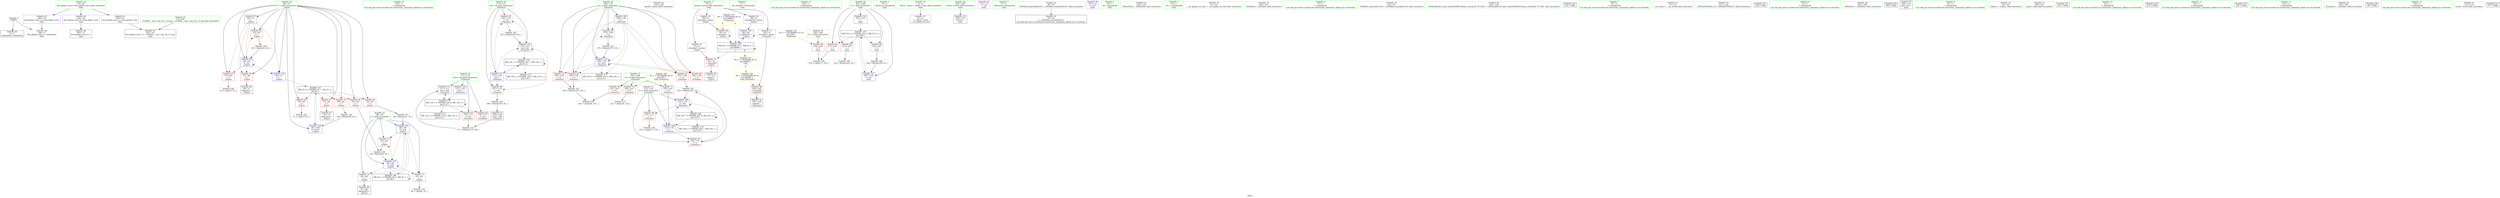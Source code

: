 digraph "SVFG" {
	label="SVFG";

	Node0x55ae39df7350 [shape=record,color=grey,label="{NodeID: 0\nNullPtr}"];
	Node0x55ae39df7350 -> Node0x55ae39e11f80[style=solid];
	Node0x55ae39df7350 -> Node0x55ae39e12350[style=solid];
	Node0x55ae39e12450 [shape=record,color=blue,label="{NodeID: 97\n46\<--51\ni\<--\n_Z3prev\n}"];
	Node0x55ae39e12450 -> Node0x55ae39e14000[style=dashed];
	Node0x55ae39e12450 -> Node0x55ae39e140d0[style=dashed];
	Node0x55ae39e12450 -> Node0x55ae39e141a0[style=dashed];
	Node0x55ae39e12450 -> Node0x55ae39e125f0[style=dashed];
	Node0x55ae39e12450 -> Node0x55ae39e126c0[style=dashed];
	Node0x55ae39e10360 [shape=record,color=green,label="{NodeID: 14\n136\<--1\n\<--dummyObj\nCan only get source location for instruction, argument, global var or function.}"];
	Node0x55ae39e16fb0 [shape=record,color=blue,label="{NodeID: 111\n111\<--171\nans\<--add\n_Z5main2v\n}"];
	Node0x55ae39e16fb0 -> Node0x55ae39e24690[style=dashed];
	Node0x55ae39e110d0 [shape=record,color=green,label="{NodeID: 28\n109\<--110\np\<--p_field_insensitive\n_Z5main2v\n}"];
	Node0x55ae39e110d0 -> Node0x55ae39e14c30[style=solid];
	Node0x55ae39e110d0 -> Node0x55ae39e14d00[style=solid];
	Node0x55ae39e110d0 -> Node0x55ae39e14dd0[style=solid];
	Node0x55ae39e110d0 -> Node0x55ae39e14ea0[style=solid];
	Node0x55ae39e110d0 -> Node0x55ae39e14f70[style=solid];
	Node0x55ae39e110d0 -> Node0x55ae39e16ba0[style=solid];
	Node0x55ae39e110d0 -> Node0x55ae39e17080[style=solid];
	Node0x55ae39e11d80 [shape=record,color=green,label="{NodeID: 42\n225\<--226\nprintf\<--printf_field_insensitive\n}"];
	Node0x55ae39e139c0 [shape=record,color=purple,label="{NodeID: 56\n88\<--8\narrayidx10\<--prime\n_Z3prev\n}"];
	Node0x55ae39e139c0 -> Node0x55ae39e12860[style=solid];
	Node0x55ae39e19e90 [shape=record,color=grey,label="{NodeID: 153\n171 = Binary(170, 169, )\n}"];
	Node0x55ae39e19e90 -> Node0x55ae39e16fb0[style=solid];
	Node0x55ae39e145b0 [shape=record,color=red,label="{NodeID: 70\n99\<--46\n\<--i\n_Z3prev\n}"];
	Node0x55ae39e145b0 -> Node0x55ae39e19a10[style=solid];
	Node0x55ae39e20f90 [shape=record,color=black,label="{NodeID: 167\nMR_2V_6 = PHI(MR_2V_7, MR_2V_5, )\npts\{47 \}\n}"];
	Node0x55ae39e20f90 -> Node0x55ae39e14270[style=dashed];
	Node0x55ae39e20f90 -> Node0x55ae39e14340[style=dashed];
	Node0x55ae39e20f90 -> Node0x55ae39e14410[style=dashed];
	Node0x55ae39e20f90 -> Node0x55ae39e144e0[style=dashed];
	Node0x55ae39e20f90 -> Node0x55ae39e145b0[style=dashed];
	Node0x55ae39e20f90 -> Node0x55ae39e12a00[style=dashed];
	Node0x55ae39e15110 [shape=record,color=red,label="{NodeID: 84\n179\<--111\n\<--ans\n_Z5main2v\n}"];
	Node0x55ae39df7520 [shape=record,color=green,label="{NodeID: 1\n7\<--1\n__dso_handle\<--dummyObj\nGlob }"];
	Node0x55ae39e12520 [shape=record,color=blue,label="{NodeID: 98\n59\<--61\narrayidx\<--\n_Z3prev\n}"];
	Node0x55ae39e12520 -> Node0x55ae39e12520[style=dashed];
	Node0x55ae39e12520 -> Node0x55ae39e21990[style=dashed];
	Node0x55ae39e10460 [shape=record,color=green,label="{NodeID: 15\n159\<--1\n\<--dummyObj\nCan only get source location for instruction, argument, global var or function.}"];
	Node0x55ae39e15e00 [shape=record,color=yellow,style=double,label="{NodeID: 195\n21V_1 = ENCHI(MR_21V_0)\npts\{206 \}\nFun[main]}"];
	Node0x55ae39e15e00 -> Node0x55ae39e155f0[style=dashed];
	Node0x55ae39e17080 [shape=record,color=blue,label="{NodeID: 112\n109\<--176\np\<--inc9\n_Z5main2v\n}"];
	Node0x55ae39e17080 -> Node0x55ae39e14c30[style=dashed];
	Node0x55ae39e17080 -> Node0x55ae39e14d00[style=dashed];
	Node0x55ae39e17080 -> Node0x55ae39e14dd0[style=dashed];
	Node0x55ae39e17080 -> Node0x55ae39e14ea0[style=dashed];
	Node0x55ae39e17080 -> Node0x55ae39e14f70[style=dashed];
	Node0x55ae39e17080 -> Node0x55ae39e17080[style=dashed];
	Node0x55ae39e17080 -> Node0x55ae39e22390[style=dashed];
	Node0x55ae39e111a0 [shape=record,color=green,label="{NodeID: 29\n111\<--112\nans\<--ans_field_insensitive\n_Z5main2v\n}"];
	Node0x55ae39e111a0 -> Node0x55ae39e15040[style=solid];
	Node0x55ae39e111a0 -> Node0x55ae39e15110[style=solid];
	Node0x55ae39e111a0 -> Node0x55ae39e16b10[style=solid];
	Node0x55ae39e111a0 -> Node0x55ae39e16fb0[style=solid];
	Node0x55ae39e11e80 [shape=record,color=green,label="{NodeID: 43\n18\<--240\n_GLOBAL__sub_I_rng..58_2_0.cpp\<--_GLOBAL__sub_I_rng..58_2_0.cpp_field_insensitive\n}"];
	Node0x55ae39e11e80 -> Node0x55ae39e15a30[style=solid];
	Node0x55ae39e13a90 [shape=record,color=purple,label="{NodeID: 57\n145\<--8\narrayidx\<--prime\n_Z5main2v\n}"];
	Node0x55ae39e13a90 -> Node0x55ae39e15520[style=solid];
	Node0x55ae39e1a010 [shape=record,color=grey,label="{NodeID: 154\n168 = Binary(167, 65, )\n}"];
	Node0x55ae39e1a010 -> Node0x55ae39e13680[style=solid];
	Node0x55ae39e14680 [shape=record,color=red,label="{NodeID: 71\n83\<--48\n\<--j\n_Z3prev\n}"];
	Node0x55ae39e14680 -> Node0x55ae39e1a190[style=solid];
	Node0x55ae39e21490 [shape=record,color=black,label="{NodeID: 168\nMR_4V_2 = PHI(MR_4V_6, MR_4V_1, )\npts\{49 \}\n}"];
	Node0x55ae39e21490 -> Node0x55ae39e12790[style=dashed];
	Node0x55ae39e21490 -> Node0x55ae39e21490[style=dashed];
	Node0x55ae39e151e0 [shape=record,color=red,label="{NodeID: 85\n162\<--113\n\<--cnt\n_Z5main2v\n}"];
	Node0x55ae39e151e0 -> Node0x55ae39e13230[style=solid];
	Node0x55ae39df78b0 [shape=record,color=green,label="{NodeID: 2\n10\<--1\n_ZSt3cin\<--dummyObj\nGlob }"];
	Node0x55ae39e125f0 [shape=record,color=blue,label="{NodeID: 99\n46\<--64\ni\<--inc\n_Z3prev\n}"];
	Node0x55ae39e125f0 -> Node0x55ae39e14000[style=dashed];
	Node0x55ae39e125f0 -> Node0x55ae39e140d0[style=dashed];
	Node0x55ae39e125f0 -> Node0x55ae39e141a0[style=dashed];
	Node0x55ae39e125f0 -> Node0x55ae39e125f0[style=dashed];
	Node0x55ae39e125f0 -> Node0x55ae39e126c0[style=dashed];
	Node0x55ae39e10560 [shape=record,color=green,label="{NodeID: 16\n4\<--6\n_ZStL8__ioinit\<--_ZStL8__ioinit_field_insensitive\nGlob }"];
	Node0x55ae39e10560 -> Node0x55ae39e13750[style=solid];
	Node0x55ae39e17150 [shape=record,color=blue,label="{NodeID: 113\n203\<--125\nretval\<--\nmain\n}"];
	Node0x55ae39e11270 [shape=record,color=green,label="{NodeID: 30\n113\<--114\ncnt\<--cnt_field_insensitive\n_Z5main2v\n}"];
	Node0x55ae39e11270 -> Node0x55ae39e151e0[style=solid];
	Node0x55ae39e11270 -> Node0x55ae39e152b0[style=solid];
	Node0x55ae39e11270 -> Node0x55ae39e16c70[style=solid];
	Node0x55ae39e11270 -> Node0x55ae39e16ee0[style=solid];
	Node0x55ae39e11f80 [shape=record,color=black,label="{NodeID: 44\n2\<--3\ndummyVal\<--dummyVal\n}"];
	Node0x55ae39e13b60 [shape=record,color=purple,label="{NodeID: 58\n211\<--12\n\<--.str\nmain\n}"];
	Node0x55ae39e1a190 [shape=record,color=grey,label="{NodeID: 155\n84 = cmp(83, 55, )\n}"];
	Node0x55ae39e14750 [shape=record,color=red,label="{NodeID: 72\n86\<--48\n\<--j\n_Z3prev\n}"];
	Node0x55ae39e14750 -> Node0x55ae39e13410[style=solid];
	Node0x55ae39e21990 [shape=record,color=black,label="{NodeID: 169\nMR_6V_4 = PHI(MR_6V_7, MR_6V_2, )\npts\{90000 \}\n|{|<s3>8}}"];
	Node0x55ae39e21990 -> Node0x55ae39e148f0[style=dashed];
	Node0x55ae39e21990 -> Node0x55ae39e12860[style=dashed];
	Node0x55ae39e21990 -> Node0x55ae39e21990[style=dashed];
	Node0x55ae39e21990:s3 -> Node0x55ae39e2b070[style=dashed,color=blue];
	Node0x55ae39e152b0 [shape=record,color=red,label="{NodeID: 86\n167\<--113\n\<--cnt\n_Z5main2v\n}"];
	Node0x55ae39e152b0 -> Node0x55ae39e1a010[style=solid];
	Node0x55ae39df7940 [shape=record,color=green,label="{NodeID: 3\n11\<--1\n_ZSt4cout\<--dummyObj\nGlob }"];
	Node0x55ae39e126c0 [shape=record,color=blue,label="{NodeID: 100\n46\<--51\ni\<--\n_Z3prev\n}"];
	Node0x55ae39e126c0 -> Node0x55ae39e20f90[style=dashed];
	Node0x55ae39e10660 [shape=record,color=green,label="{NodeID: 17\n8\<--9\nprime\<--prime_field_insensitive\nGlob }"];
	Node0x55ae39e10660 -> Node0x55ae39e13820[style=solid];
	Node0x55ae39e10660 -> Node0x55ae39e138f0[style=solid];
	Node0x55ae39e10660 -> Node0x55ae39e139c0[style=solid];
	Node0x55ae39e10660 -> Node0x55ae39e13a90[style=solid];
	Node0x55ae39e15fc0 [shape=record,color=yellow,style=double,label="{NodeID: 197\n6V_1 = ENCHI(MR_6V_0)\npts\{90000 \}\nFun[main]|{<s0>8|<s1>8}}"];
	Node0x55ae39e15fc0:s0 -> Node0x55ae39e12520[style=dashed,color=red];
	Node0x55ae39e15fc0:s1 -> Node0x55ae39e21990[style=dashed,color=red];
	Node0x55ae39e17220 [shape=record,color=blue,label="{NodeID: 114\n207\<--125\nt\<--\nmain\n}"];
	Node0x55ae39e17220 -> Node0x55ae39e21e90[style=dashed];
	Node0x55ae39e11340 [shape=record,color=green,label="{NodeID: 31\n115\<--116\nx\<--x_field_insensitive\n_Z5main2v\n}"];
	Node0x55ae39e11340 -> Node0x55ae39e15380[style=solid];
	Node0x55ae39e11340 -> Node0x55ae39e15450[style=solid];
	Node0x55ae39e11340 -> Node0x55ae39e16d40[style=solid];
	Node0x55ae39e11340 -> Node0x55ae39e16e10[style=solid];
	Node0x55ae39e12080 [shape=record,color=black,label="{NodeID: 45\n29\<--30\n\<--_ZNSt8ios_base4InitD1Ev\nCan only get source location for instruction, argument, global var or function.}"];
	Node0x55ae39e13c30 [shape=record,color=purple,label="{NodeID: 59\n223\<--14\n\<--.str.1\nmain\n}"];
	Node0x55ae39e1a310 [shape=record,color=grey,label="{NodeID: 156\n142 = cmp(140, 141, )\n}"];
	Node0x55ae39e14820 [shape=record,color=red,label="{NodeID: 73\n93\<--48\n\<--j\n_Z3prev\n}"];
	Node0x55ae39e14820 -> Node0x55ae39e130b0[style=solid];
	Node0x55ae39e21e90 [shape=record,color=black,label="{NodeID: 170\nMR_23V_3 = PHI(MR_23V_4, MR_23V_2, )\npts\{208 \}\n}"];
	Node0x55ae39e21e90 -> Node0x55ae39e156c0[style=dashed];
	Node0x55ae39e21e90 -> Node0x55ae39e15790[style=dashed];
	Node0x55ae39e21e90 -> Node0x55ae39e15860[style=dashed];
	Node0x55ae39e21e90 -> Node0x55ae39e172f0[style=dashed];
	Node0x55ae39e15380 [shape=record,color=red,label="{NodeID: 87\n154\<--115\n\<--x\n_Z5main2v\n}"];
	Node0x55ae39e15380 -> Node0x55ae39e19590[style=solid];
	Node0x55ae39e0f610 [shape=record,color=green,label="{NodeID: 4\n12\<--1\n.str\<--dummyObj\nGlob }"];
	Node0x55ae39e12790 [shape=record,color=blue,label="{NodeID: 101\n48\<--80\nj\<--mul\n_Z3prev\n}"];
	Node0x55ae39e12790 -> Node0x55ae39e14680[style=dashed];
	Node0x55ae39e12790 -> Node0x55ae39e14750[style=dashed];
	Node0x55ae39e12790 -> Node0x55ae39e14820[style=dashed];
	Node0x55ae39e12790 -> Node0x55ae39e12930[style=dashed];
	Node0x55ae39e12790 -> Node0x55ae39e21490[style=dashed];
	Node0x55ae39e10760 [shape=record,color=green,label="{NodeID: 18\n16\<--20\nllvm.global_ctors\<--llvm.global_ctors_field_insensitive\nGlob }"];
	Node0x55ae39e10760 -> Node0x55ae39e13d00[style=solid];
	Node0x55ae39e10760 -> Node0x55ae39e13e00[style=solid];
	Node0x55ae39e10760 -> Node0x55ae39e13f00[style=solid];
	Node0x55ae39e172f0 [shape=record,color=blue,label="{NodeID: 115\n207\<--230\nt\<--inc\nmain\n}"];
	Node0x55ae39e172f0 -> Node0x55ae39e21e90[style=dashed];
	Node0x55ae39e11410 [shape=record,color=green,label="{NodeID: 32\n118\<--119\n_ZNSirsERx\<--_ZNSirsERx_field_insensitive\n}"];
	Node0x55ae39e12180 [shape=record,color=black,label="{NodeID: 46\n58\<--57\nidxprom\<--\n_Z3prev\n}"];
	Node0x55ae39e12f30 [shape=record,color=grey,label="{NodeID: 143\n140 = Binary(138, 139, )\n}"];
	Node0x55ae39e12f30 -> Node0x55ae39e1a310[style=solid];
	Node0x55ae39e13d00 [shape=record,color=purple,label="{NodeID: 60\n244\<--16\nllvm.global_ctors_0\<--llvm.global_ctors\nGlob }"];
	Node0x55ae39e13d00 -> Node0x55ae39e15930[style=solid];
	Node0x55ae39e1a490 [shape=record,color=grey,label="{NodeID: 157\n121 = cmp(120, 122, )\n}"];
	Node0x55ae39e148f0 [shape=record,color=red,label="{NodeID: 74\n76\<--75\n\<--arrayidx5\n_Z3prev\n}"];
	Node0x55ae39e148f0 -> Node0x55ae39e13340[style=solid];
	Node0x55ae39e22390 [shape=record,color=black,label="{NodeID: 171\nMR_10V_2 = PHI(MR_10V_4, MR_10V_1, )\npts\{110 \}\n}"];
	Node0x55ae39e15450 [shape=record,color=red,label="{NodeID: 88\n157\<--115\n\<--x\n_Z5main2v\n}"];
	Node0x55ae39e15450 -> Node0x55ae39e1a610[style=solid];
	Node0x55ae39e0f6a0 [shape=record,color=green,label="{NodeID: 5\n14\<--1\n.str.1\<--dummyObj\nGlob }"];
	Node0x55ae39e26990 [shape=record,color=yellow,style=double,label="{NodeID: 185\n8V_1 = ENCHI(MR_8V_0)\npts\{108 \}\nFun[_Z5main2v]}"];
	Node0x55ae39e26990 -> Node0x55ae39e149c0[style=dashed];
	Node0x55ae39e26990 -> Node0x55ae39e14a90[style=dashed];
	Node0x55ae39e26990 -> Node0x55ae39e14b60[style=dashed];
	Node0x55ae39e12860 [shape=record,color=blue,label="{NodeID: 102\n88\<--90\narrayidx10\<--\n_Z3prev\n}"];
	Node0x55ae39e12860 -> Node0x55ae39e12860[style=dashed];
	Node0x55ae39e12860 -> Node0x55ae39e21990[style=dashed];
	Node0x55ae39e10860 [shape=record,color=green,label="{NodeID: 19\n21\<--22\n__cxx_global_var_init\<--__cxx_global_var_init_field_insensitive\n}"];
	Node0x55ae39e11510 [shape=record,color=green,label="{NodeID: 33\n126\<--127\n_ZNSolsEi\<--_ZNSolsEi_field_insensitive\n}"];
	Node0x55ae39e2b070 [shape=record,color=yellow,style=double,label="{NodeID: 213\n6V_2 = CSCHI(MR_6V_1)\npts\{90000 \}\nCS[]|{<s0>11}}"];
	Node0x55ae39e2b070:s0 -> Node0x55ae39e27830[style=dashed,color=red];
	Node0x55ae39e12250 [shape=record,color=black,label="{NodeID: 47\n74\<--73\nidxprom4\<--\n_Z3prev\n}"];
	Node0x55ae39e130b0 [shape=record,color=grey,label="{NodeID: 144\n94 = Binary(93, 92, )\n}"];
	Node0x55ae39e130b0 -> Node0x55ae39e12930[style=solid];
	Node0x55ae39e13e00 [shape=record,color=purple,label="{NodeID: 61\n245\<--16\nllvm.global_ctors_1\<--llvm.global_ctors\nGlob }"];
	Node0x55ae39e13e00 -> Node0x55ae39e15a30[style=solid];
	Node0x55ae39e1a610 [shape=record,color=grey,label="{NodeID: 158\n158 = cmp(157, 159, )\n}"];
	Node0x55ae39e149c0 [shape=record,color=red,label="{NodeID: 75\n120\<--107\n\<--N\n_Z5main2v\n}"];
	Node0x55ae39e149c0 -> Node0x55ae39e1a490[style=solid];
	Node0x55ae39e22890 [shape=record,color=black,label="{NodeID: 172\nMR_12V_2 = PHI(MR_12V_4, MR_12V_1, )\npts\{112 \}\n}"];
	Node0x55ae39e15520 [shape=record,color=red,label="{NodeID: 89\n146\<--145\n\<--arrayidx\n_Z5main2v\n}"];
	Node0x55ae39e15520 -> Node0x55ae39e135b0[style=solid];
	Node0x55ae39e0f730 [shape=record,color=green,label="{NodeID: 6\n17\<--1\n\<--dummyObj\nCan only get source location for instruction, argument, global var or function.}"];
	Node0x55ae39e12930 [shape=record,color=blue,label="{NodeID: 103\n48\<--94\nj\<--add\n_Z3prev\n}"];
	Node0x55ae39e12930 -> Node0x55ae39e14680[style=dashed];
	Node0x55ae39e12930 -> Node0x55ae39e14750[style=dashed];
	Node0x55ae39e12930 -> Node0x55ae39e14820[style=dashed];
	Node0x55ae39e12930 -> Node0x55ae39e12930[style=dashed];
	Node0x55ae39e12930 -> Node0x55ae39e21490[style=dashed];
	Node0x55ae39e10960 [shape=record,color=green,label="{NodeID: 20\n25\<--26\n_ZNSt8ios_base4InitC1Ev\<--_ZNSt8ios_base4InitC1Ev_field_insensitive\n}"];
	Node0x55ae39e11610 [shape=record,color=green,label="{NodeID: 34\n129\<--130\n_ZSt4endlIcSt11char_traitsIcEERSt13basic_ostreamIT_T0_ES6_\<--_ZSt4endlIcSt11char_traitsIcEERSt13basic_ostreamIT_T0_ES6__field_insensitive\n}"];
	Node0x55ae39c02100 [shape=record,color=black,label="{NodeID: 214\n124 = PHI()\n}"];
	Node0x55ae39e13340 [shape=record,color=black,label="{NodeID: 48\n77\<--76\ntobool\<--\n_Z3prev\n}"];
	Node0x55ae39e13230 [shape=record,color=grey,label="{NodeID: 145\n163 = Binary(162, 65, )\n}"];
	Node0x55ae39e13230 -> Node0x55ae39e16ee0[style=solid];
	Node0x55ae39e13f00 [shape=record,color=purple,label="{NodeID: 62\n246\<--16\nllvm.global_ctors_2\<--llvm.global_ctors\nGlob }"];
	Node0x55ae39e13f00 -> Node0x55ae39e12350[style=solid];
	Node0x55ae39e1a790 [shape=record,color=grey,label="{NodeID: 159\n219 = cmp(217, 218, )\n}"];
	Node0x55ae39e14a90 [shape=record,color=red,label="{NodeID: 76\n141\<--107\n\<--N\n_Z5main2v\n}"];
	Node0x55ae39e14a90 -> Node0x55ae39e1a310[style=solid];
	Node0x55ae39e22d90 [shape=record,color=black,label="{NodeID: 173\nMR_14V_2 = PHI(MR_14V_3, MR_14V_1, )\npts\{114 \}\n}"];
	Node0x55ae39e155f0 [shape=record,color=red,label="{NodeID: 90\n218\<--205\n\<--T\nmain\n}"];
	Node0x55ae39e155f0 -> Node0x55ae39e1a790[style=solid];
	Node0x55ae39e0f7c0 [shape=record,color=green,label="{NodeID: 7\n51\<--1\n\<--dummyObj\nCan only get source location for instruction, argument, global var or function.}"];
	Node0x55ae39e12a00 [shape=record,color=blue,label="{NodeID: 104\n46\<--100\ni\<--inc14\n_Z3prev\n}"];
	Node0x55ae39e12a00 -> Node0x55ae39e20f90[style=dashed];
	Node0x55ae39e10a60 [shape=record,color=green,label="{NodeID: 21\n31\<--32\n__cxa_atexit\<--__cxa_atexit_field_insensitive\n}"];
	Node0x55ae39e11710 [shape=record,color=green,label="{NodeID: 35\n131\<--132\n_ZNSolsEPFRSoS_E\<--_ZNSolsEPFRSoS_E_field_insensitive\n}"];
	Node0x55ae39e335c0 [shape=record,color=black,label="{NodeID: 215\n128 = PHI()\n}"];
	Node0x55ae39e13410 [shape=record,color=black,label="{NodeID: 49\n87\<--86\nidxprom9\<--\n_Z3prev\n}"];
	Node0x55ae39e19410 [shape=record,color=grey,label="{NodeID: 146\n230 = Binary(229, 65, )\n}"];
	Node0x55ae39e19410 -> Node0x55ae39e172f0[style=solid];
	Node0x55ae39e14000 [shape=record,color=red,label="{NodeID: 63\n53\<--46\n\<--i\n_Z3prev\n}"];
	Node0x55ae39e14000 -> Node0x55ae39e1a910[style=solid];
	Node0x55ae39e1a910 [shape=record,color=grey,label="{NodeID: 160\n54 = cmp(53, 55, )\n}"];
	Node0x55ae39e14b60 [shape=record,color=red,label="{NodeID: 77\n150\<--107\n\<--N\n_Z5main2v\n}"];
	Node0x55ae39e14b60 -> Node0x55ae39e16d40[style=solid];
	Node0x55ae39e23290 [shape=record,color=black,label="{NodeID: 174\nMR_16V_2 = PHI(MR_16V_3, MR_16V_1, )\npts\{116 \}\n}"];
	Node0x55ae39e156c0 [shape=record,color=red,label="{NodeID: 91\n217\<--207\n\<--t\nmain\n}"];
	Node0x55ae39e156c0 -> Node0x55ae39e1a790[style=solid];
	Node0x55ae39e10000 [shape=record,color=green,label="{NodeID: 8\n55\<--1\n\<--dummyObj\nCan only get source location for instruction, argument, global var or function.}"];
	Node0x55ae39e16b10 [shape=record,color=blue,label="{NodeID: 105\n111\<--122\nans\<--\n_Z5main2v\n}"];
	Node0x55ae39e16b10 -> Node0x55ae39e24690[style=dashed];
	Node0x55ae39e10b60 [shape=record,color=green,label="{NodeID: 22\n30\<--36\n_ZNSt8ios_base4InitD1Ev\<--_ZNSt8ios_base4InitD1Ev_field_insensitive\n}"];
	Node0x55ae39e10b60 -> Node0x55ae39e12080[style=solid];
	Node0x55ae39e11810 [shape=record,color=green,label="{NodeID: 36\n181\<--182\n_ZNSolsEx\<--_ZNSolsEx_field_insensitive\n}"];
	Node0x55ae39e33690 [shape=record,color=black,label="{NodeID: 216\n180 = PHI()\n}"];
	Node0x55ae39e134e0 [shape=record,color=black,label="{NodeID: 50\n202\<--125\nmain_ret\<--\nmain\n}"];
	Node0x55ae39e19590 [shape=record,color=grey,label="{NodeID: 147\n155 = Binary(154, 153, )\n}"];
	Node0x55ae39e19590 -> Node0x55ae39e16e10[style=solid];
	Node0x55ae39e140d0 [shape=record,color=red,label="{NodeID: 64\n57\<--46\n\<--i\n_Z3prev\n}"];
	Node0x55ae39e140d0 -> Node0x55ae39e12180[style=solid];
	Node0x55ae39e1aa90 [shape=record,color=grey,label="{NodeID: 161\n71 = cmp(70, 55, )\n}"];
	Node0x55ae39e14c30 [shape=record,color=red,label="{NodeID: 78\n138\<--109\n\<--p\n_Z5main2v\n}"];
	Node0x55ae39e14c30 -> Node0x55ae39e12f30[style=solid];
	Node0x55ae39e15790 [shape=record,color=red,label="{NodeID: 92\n221\<--207\n\<--t\nmain\n}"];
	Node0x55ae39e15790 -> Node0x55ae39e19710[style=solid];
	Node0x55ae39e10090 [shape=record,color=green,label="{NodeID: 9\n61\<--1\n\<--dummyObj\nCan only get source location for instruction, argument, global var or function.}"];
	Node0x55ae39e16ba0 [shape=record,color=blue,label="{NodeID: 106\n109\<--136\np\<--\n_Z5main2v\n}"];
	Node0x55ae39e16ba0 -> Node0x55ae39e14c30[style=dashed];
	Node0x55ae39e16ba0 -> Node0x55ae39e14d00[style=dashed];
	Node0x55ae39e16ba0 -> Node0x55ae39e14dd0[style=dashed];
	Node0x55ae39e16ba0 -> Node0x55ae39e14ea0[style=dashed];
	Node0x55ae39e16ba0 -> Node0x55ae39e14f70[style=dashed];
	Node0x55ae39e16ba0 -> Node0x55ae39e17080[style=dashed];
	Node0x55ae39e16ba0 -> Node0x55ae39e22390[style=dashed];
	Node0x55ae39e10c60 [shape=record,color=green,label="{NodeID: 23\n43\<--44\n_Z3prev\<--_Z3prev_field_insensitive\n}"];
	Node0x55ae39e11910 [shape=record,color=green,label="{NodeID: 37\n200\<--201\nmain\<--main_field_insensitive\n}"];
	Node0x55ae39e337c0 [shape=record,color=black,label="{NodeID: 217\n183 = PHI()\n}"];
	Node0x55ae39e135b0 [shape=record,color=black,label="{NodeID: 51\n147\<--146\ntobool\<--\n_Z5main2v\n}"];
	Node0x55ae39e19710 [shape=record,color=grey,label="{NodeID: 148\n222 = Binary(221, 65, )\n}"];
	Node0x55ae39e141a0 [shape=record,color=red,label="{NodeID: 65\n63\<--46\n\<--i\n_Z3prev\n}"];
	Node0x55ae39e141a0 -> Node0x55ae39e19890[style=solid];
	Node0x55ae39e14d00 [shape=record,color=red,label="{NodeID: 79\n139\<--109\n\<--p\n_Z5main2v\n}"];
	Node0x55ae39e14d00 -> Node0x55ae39e12f30[style=solid];
	Node0x55ae39e15860 [shape=record,color=red,label="{NodeID: 93\n229\<--207\n\<--t\nmain\n}"];
	Node0x55ae39e15860 -> Node0x55ae39e19410[style=solid];
	Node0x55ae39e10120 [shape=record,color=green,label="{NodeID: 10\n65\<--1\n\<--dummyObj\nCan only get source location for instruction, argument, global var or function.}"];
	Node0x55ae39e27830 [shape=record,color=yellow,style=double,label="{NodeID: 190\n6V_1 = ENCHI(MR_6V_0)\npts\{90000 \}\nFun[_Z5main2v]}"];
	Node0x55ae39e27830 -> Node0x55ae39e15520[style=dashed];
	Node0x55ae39e16c70 [shape=record,color=blue,label="{NodeID: 107\n113\<--125\ncnt\<--\n_Z5main2v\n}"];
	Node0x55ae39e16c70 -> Node0x55ae39e151e0[style=dashed];
	Node0x55ae39e16c70 -> Node0x55ae39e152b0[style=dashed];
	Node0x55ae39e16c70 -> Node0x55ae39e16ee0[style=dashed];
	Node0x55ae39e16c70 -> Node0x55ae39e24b90[style=dashed];
	Node0x55ae39e10d60 [shape=record,color=green,label="{NodeID: 24\n46\<--47\ni\<--i_field_insensitive\n_Z3prev\n}"];
	Node0x55ae39e10d60 -> Node0x55ae39e14000[style=solid];
	Node0x55ae39e10d60 -> Node0x55ae39e140d0[style=solid];
	Node0x55ae39e10d60 -> Node0x55ae39e141a0[style=solid];
	Node0x55ae39e10d60 -> Node0x55ae39e14270[style=solid];
	Node0x55ae39e10d60 -> Node0x55ae39e14340[style=solid];
	Node0x55ae39e10d60 -> Node0x55ae39e14410[style=solid];
	Node0x55ae39e10d60 -> Node0x55ae39e144e0[style=solid];
	Node0x55ae39e10d60 -> Node0x55ae39e145b0[style=solid];
	Node0x55ae39e10d60 -> Node0x55ae39e12450[style=solid];
	Node0x55ae39e10d60 -> Node0x55ae39e125f0[style=solid];
	Node0x55ae39e10d60 -> Node0x55ae39e126c0[style=solid];
	Node0x55ae39e10d60 -> Node0x55ae39e12a00[style=solid];
	Node0x55ae39e11a10 [shape=record,color=green,label="{NodeID: 38\n203\<--204\nretval\<--retval_field_insensitive\nmain\n}"];
	Node0x55ae39e11a10 -> Node0x55ae39e17150[style=solid];
	Node0x55ae39e33890 [shape=record,color=black,label="{NodeID: 218\n212 = PHI()\n}"];
	Node0x55ae39e13680 [shape=record,color=black,label="{NodeID: 52\n169\<--168\nconv\<--sub\n_Z5main2v\n}"];
	Node0x55ae39e13680 -> Node0x55ae39e19e90[style=solid];
	Node0x55ae39e19890 [shape=record,color=grey,label="{NodeID: 149\n64 = Binary(63, 65, )\n}"];
	Node0x55ae39e19890 -> Node0x55ae39e125f0[style=solid];
	Node0x55ae39e14270 [shape=record,color=red,label="{NodeID: 66\n70\<--46\n\<--i\n_Z3prev\n}"];
	Node0x55ae39e14270 -> Node0x55ae39e1aa90[style=solid];
	Node0x55ae39e14dd0 [shape=record,color=red,label="{NodeID: 80\n144\<--109\n\<--p\n_Z5main2v\n}"];
	Node0x55ae39e15930 [shape=record,color=blue,label="{NodeID: 94\n244\<--17\nllvm.global_ctors_0\<--\nGlob }"];
	Node0x55ae39e101b0 [shape=record,color=green,label="{NodeID: 11\n90\<--1\n\<--dummyObj\nCan only get source location for instruction, argument, global var or function.}"];
	Node0x55ae39e16d40 [shape=record,color=blue,label="{NodeID: 108\n115\<--150\nx\<--\n_Z5main2v\n}"];
	Node0x55ae39e16d40 -> Node0x55ae39e15380[style=dashed];
	Node0x55ae39e16d40 -> Node0x55ae39e16e10[style=dashed];
	Node0x55ae39e10e30 [shape=record,color=green,label="{NodeID: 25\n48\<--49\nj\<--j_field_insensitive\n_Z3prev\n}"];
	Node0x55ae39e10e30 -> Node0x55ae39e14680[style=solid];
	Node0x55ae39e10e30 -> Node0x55ae39e14750[style=solid];
	Node0x55ae39e10e30 -> Node0x55ae39e14820[style=solid];
	Node0x55ae39e10e30 -> Node0x55ae39e12790[style=solid];
	Node0x55ae39e10e30 -> Node0x55ae39e12930[style=solid];
	Node0x55ae39e11ae0 [shape=record,color=green,label="{NodeID: 39\n205\<--206\nT\<--T_field_insensitive\nmain\n}"];
	Node0x55ae39e11ae0 -> Node0x55ae39e155f0[style=solid];
	Node0x55ae39e33960 [shape=record,color=black,label="{NodeID: 219\n224 = PHI()\n}"];
	Node0x55ae39e13750 [shape=record,color=purple,label="{NodeID: 53\n27\<--4\n\<--_ZStL8__ioinit\n__cxx_global_var_init\n}"];
	Node0x55ae39e19a10 [shape=record,color=grey,label="{NodeID: 150\n100 = Binary(99, 65, )\n}"];
	Node0x55ae39e19a10 -> Node0x55ae39e12a00[style=solid];
	Node0x55ae39e14340 [shape=record,color=red,label="{NodeID: 67\n73\<--46\n\<--i\n_Z3prev\n}"];
	Node0x55ae39e14340 -> Node0x55ae39e12250[style=solid];
	Node0x55ae39e14ea0 [shape=record,color=red,label="{NodeID: 81\n153\<--109\n\<--p\n_Z5main2v\n}"];
	Node0x55ae39e14ea0 -> Node0x55ae39e19590[style=solid];
	Node0x55ae39e24690 [shape=record,color=black,label="{NodeID: 178\nMR_12V_4 = PHI(MR_12V_6, MR_12V_3, )\npts\{112 \}\n}"];
	Node0x55ae39e24690 -> Node0x55ae39e15040[style=dashed];
	Node0x55ae39e24690 -> Node0x55ae39e15110[style=dashed];
	Node0x55ae39e24690 -> Node0x55ae39e16fb0[style=dashed];
	Node0x55ae39e24690 -> Node0x55ae39e22890[style=dashed];
	Node0x55ae39e24690 -> Node0x55ae39e24690[style=dashed];
	Node0x55ae39e15a30 [shape=record,color=blue,label="{NodeID: 95\n245\<--18\nllvm.global_ctors_1\<--_GLOBAL__sub_I_rng..58_2_0.cpp\nGlob }"];
	Node0x55ae39e10240 [shape=record,color=green,label="{NodeID: 12\n122\<--1\n\<--dummyObj\nCan only get source location for instruction, argument, global var or function.}"];
	Node0x55ae39e16e10 [shape=record,color=blue,label="{NodeID: 109\n115\<--155\nx\<--div\n_Z5main2v\n}"];
	Node0x55ae39e16e10 -> Node0x55ae39e15380[style=dashed];
	Node0x55ae39e16e10 -> Node0x55ae39e15450[style=dashed];
	Node0x55ae39e16e10 -> Node0x55ae39e16e10[style=dashed];
	Node0x55ae39e16e10 -> Node0x55ae39e20a90[style=dashed];
	Node0x55ae39e10f00 [shape=record,color=green,label="{NodeID: 26\n104\<--105\n_Z5main2v\<--_Z5main2v_field_insensitive\n}"];
	Node0x55ae39e11bb0 [shape=record,color=green,label="{NodeID: 40\n207\<--208\nt\<--t_field_insensitive\nmain\n}"];
	Node0x55ae39e11bb0 -> Node0x55ae39e156c0[style=solid];
	Node0x55ae39e11bb0 -> Node0x55ae39e15790[style=solid];
	Node0x55ae39e11bb0 -> Node0x55ae39e15860[style=solid];
	Node0x55ae39e11bb0 -> Node0x55ae39e17220[style=solid];
	Node0x55ae39e11bb0 -> Node0x55ae39e172f0[style=solid];
	Node0x55ae39e34640 [shape=record,color=black,label="{NodeID: 220\n28 = PHI()\n}"];
	Node0x55ae39e13820 [shape=record,color=purple,label="{NodeID: 54\n59\<--8\narrayidx\<--prime\n_Z3prev\n}"];
	Node0x55ae39e13820 -> Node0x55ae39e12520[style=solid];
	Node0x55ae39e19b90 [shape=record,color=grey,label="{NodeID: 151\n80 = Binary(51, 79, )\n}"];
	Node0x55ae39e19b90 -> Node0x55ae39e12790[style=solid];
	Node0x55ae39e14410 [shape=record,color=red,label="{NodeID: 68\n79\<--46\n\<--i\n_Z3prev\n}"];
	Node0x55ae39e14410 -> Node0x55ae39e19b90[style=solid];
	Node0x55ae39e14f70 [shape=record,color=red,label="{NodeID: 82\n175\<--109\n\<--p\n_Z5main2v\n}"];
	Node0x55ae39e14f70 -> Node0x55ae39e19d10[style=solid];
	Node0x55ae39e24b90 [shape=record,color=black,label="{NodeID: 179\nMR_14V_3 = PHI(MR_14V_7, MR_14V_1, )\npts\{114 \}\n}"];
	Node0x55ae39e24b90 -> Node0x55ae39e16c70[style=dashed];
	Node0x55ae39e24b90 -> Node0x55ae39e22d90[style=dashed];
	Node0x55ae39e24b90 -> Node0x55ae39e24b90[style=dashed];
	Node0x55ae39e12350 [shape=record,color=blue, style = dotted,label="{NodeID: 96\n246\<--3\nllvm.global_ctors_2\<--dummyVal\nGlob }"];
	Node0x55ae39e102d0 [shape=record,color=green,label="{NodeID: 13\n125\<--1\n\<--dummyObj\nCan only get source location for instruction, argument, global var or function.}"];
	Node0x55ae39e16ee0 [shape=record,color=blue,label="{NodeID: 110\n113\<--163\ncnt\<--inc\n_Z5main2v\n}"];
	Node0x55ae39e16ee0 -> Node0x55ae39e151e0[style=dashed];
	Node0x55ae39e16ee0 -> Node0x55ae39e152b0[style=dashed];
	Node0x55ae39e16ee0 -> Node0x55ae39e16ee0[style=dashed];
	Node0x55ae39e16ee0 -> Node0x55ae39e24b90[style=dashed];
	Node0x55ae39e11000 [shape=record,color=green,label="{NodeID: 27\n107\<--108\nN\<--N_field_insensitive\n_Z5main2v\n}"];
	Node0x55ae39e11000 -> Node0x55ae39e149c0[style=solid];
	Node0x55ae39e11000 -> Node0x55ae39e14a90[style=solid];
	Node0x55ae39e11000 -> Node0x55ae39e14b60[style=solid];
	Node0x55ae39e11c80 [shape=record,color=green,label="{NodeID: 41\n213\<--214\nscanf\<--scanf_field_insensitive\n}"];
	Node0x55ae39e34740 [shape=record,color=black,label="{NodeID: 221\n117 = PHI()\n}"];
	Node0x55ae39e138f0 [shape=record,color=purple,label="{NodeID: 55\n75\<--8\narrayidx5\<--prime\n_Z3prev\n}"];
	Node0x55ae39e138f0 -> Node0x55ae39e148f0[style=solid];
	Node0x55ae39e19d10 [shape=record,color=grey,label="{NodeID: 152\n176 = Binary(175, 122, )\n}"];
	Node0x55ae39e19d10 -> Node0x55ae39e17080[style=solid];
	Node0x55ae39e144e0 [shape=record,color=red,label="{NodeID: 69\n92\<--46\n\<--i\n_Z3prev\n}"];
	Node0x55ae39e144e0 -> Node0x55ae39e130b0[style=solid];
	Node0x55ae39e20a90 [shape=record,color=black,label="{NodeID: 166\nMR_16V_7 = PHI(MR_16V_6, MR_16V_3, )\npts\{116 \}\n}"];
	Node0x55ae39e20a90 -> Node0x55ae39e16d40[style=dashed];
	Node0x55ae39e20a90 -> Node0x55ae39e20a90[style=dashed];
	Node0x55ae39e20a90 -> Node0x55ae39e23290[style=dashed];
	Node0x55ae39e15040 [shape=record,color=red,label="{NodeID: 83\n170\<--111\n\<--ans\n_Z5main2v\n}"];
	Node0x55ae39e15040 -> Node0x55ae39e19e90[style=solid];
}
